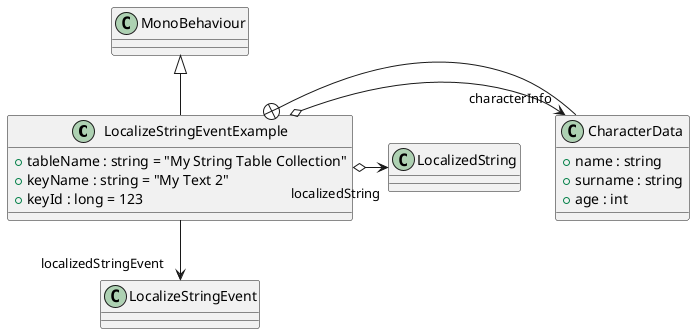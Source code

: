 @startuml
class LocalizeStringEventExample {
    + tableName : string = "My String Table Collection"
    + keyName : string = "My Text 2"
    + keyId : long = 123
}
class CharacterData {
    + name : string
    + surname : string
    + age : int
}
MonoBehaviour <|-- LocalizeStringEventExample
LocalizeStringEventExample o-> "characterInfo" CharacterData
LocalizeStringEventExample --> "localizedStringEvent" LocalizeStringEvent
LocalizeStringEventExample o-> "localizedString" LocalizedString
LocalizeStringEventExample +-- CharacterData
@enduml
